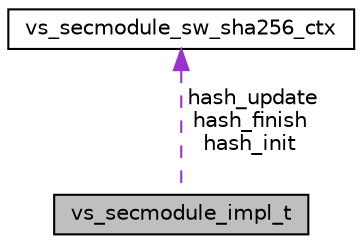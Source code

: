 digraph "vs_secmodule_impl_t"
{
 // LATEX_PDF_SIZE
  edge [fontname="Helvetica",fontsize="10",labelfontname="Helvetica",labelfontsize="10"];
  node [fontname="Helvetica",fontsize="10",shape=record];
  Node1 [label="vs_secmodule_impl_t",height=0.2,width=0.4,color="black", fillcolor="grey75", style="filled", fontcolor="black",tooltip="Security Module implementation."];
  Node2 -> Node1 [dir="back",color="darkorchid3",fontsize="10",style="dashed",label=" hash_update\nhash_finish\nhash_init" ,fontname="Helvetica"];
  Node2 [label="vs_secmodule_sw_sha256_ctx",height=0.2,width=0.4,color="black", fillcolor="white", style="filled",URL="$structvs__secmodule__sw__sha256__ctx.html",tooltip="SHA-256 context."];
}
